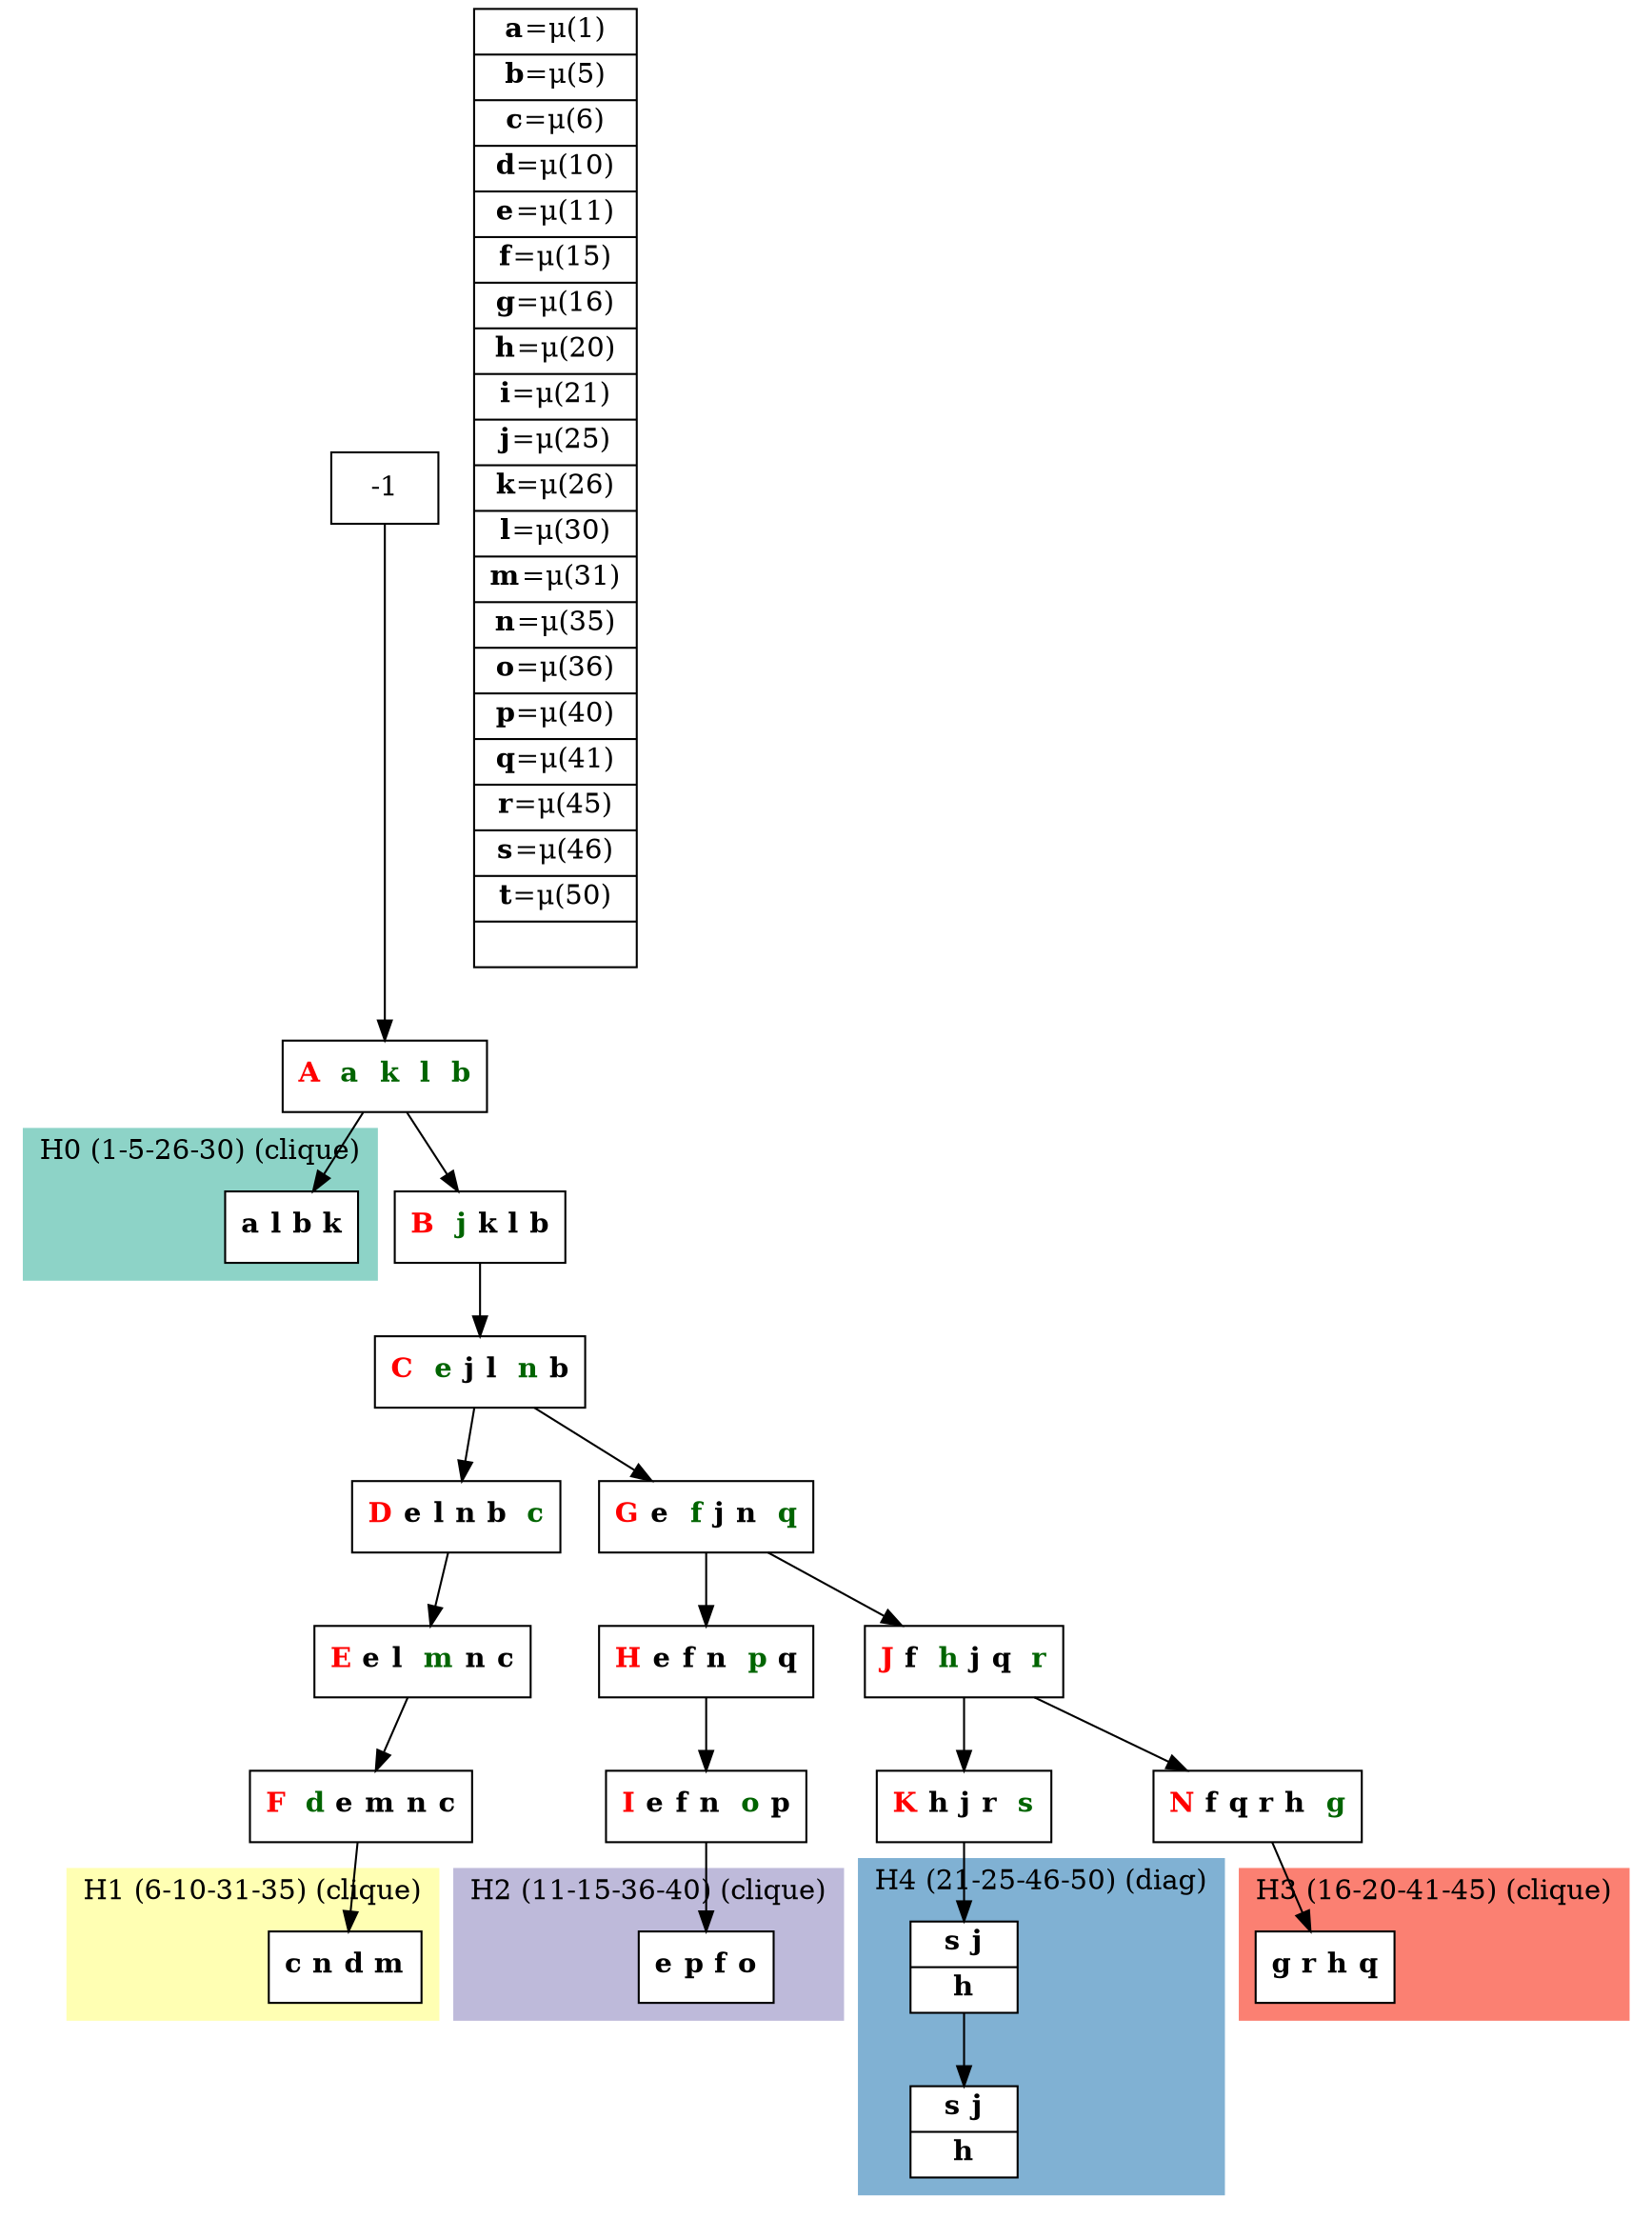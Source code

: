 digraph G {
    node [shape=box];
    subgraph cluster0 {
        node [style=filled,fillcolor=white];
        labeljust="l";
        style=filled;
        color="#8DD3C7";
        H0_0;
        label="H0 (1-5-26-30) (clique)";
    }
    subgraph cluster1 {
        node [style=filled,fillcolor=white];
        labeljust="l";
        style=filled;
        color="#FFFFB3";
        H1_0;
        label="H1 (6-10-31-35) (clique)";
    }
    subgraph cluster2 {
        node [style=filled,fillcolor=white];
        labeljust="l";
        style=filled;
        color="#BEBADA";
        H2_0;
        label="H2 (11-15-36-40) (clique)";
    }
    subgraph cluster3 {
        node [style=filled,fillcolor=white];
        labeljust="l";
        style=filled;
        color="#FB8072";
        H3_0;
        label="H3 (16-20-41-45) (clique)";
    }
    subgraph cluster4 {
        node [style=filled,fillcolor=white];
        labeljust="l";
        style=filled;
        color="#80B1D3";
        H4_7 -> H4_0;
        label="H4 (21-25-46-50) (diag)";
    }
     1 [shape=record,label= <{  <FONT COLOR="RED"><b>A</b></FONT>  <FONT COLOR="DARKGREEN"><b>a</b></FONT>  <FONT COLOR="DARKGREEN"><b>k</b></FONT>  <FONT COLOR="DARKGREEN"><b>l</b></FONT>  <FONT COLOR="DARKGREEN"><b>b</b></FONT>}> ];
     -1  ->  1;
     H0_0 [shape=record,label= <{ <b>a</b> <b>l</b> <b>b</b> <b>k</b>}> ];
     1  ->  H0_0;
     37 [shape=record,label= <{  <FONT COLOR="RED"><b>B</b></FONT>  <FONT COLOR="DARKGREEN"><b>j</b></FONT> <b>k</b> <b>l</b> <b>b</b>}> ];
     1  ->  37;
     18 [shape=record,label= <{  <FONT COLOR="RED"><b>C</b></FONT>  <FONT COLOR="DARKGREEN"><b>e</b></FONT> <b>j</b> <b>l</b>  <FONT COLOR="DARKGREEN"><b>n</b></FONT> <b>b</b>}> ];
     37  ->  18;
     9 [shape=record,label= <{  <FONT COLOR="RED"><b>D</b></FONT> <b>e</b> <b>l</b> <b>n</b> <b>b</b>  <FONT COLOR="DARKGREEN"><b>c</b></FONT>}> ];
     18  ->  9;
     10 [shape=record,label= <{  <FONT COLOR="RED"><b>E</b></FONT> <b>e</b> <b>l</b>  <FONT COLOR="DARKGREEN"><b>m</b></FONT> <b>n</b> <b>c</b>}> ];
     9  ->  10;
     11 [shape=record,label= <{  <FONT COLOR="RED"><b>F</b></FONT>  <FONT COLOR="DARKGREEN"><b>d</b></FONT> <b>e</b> <b>m</b> <b>n</b> <b>c</b>}> ];
     10  ->  11;
     H1_0 [shape=record,label= <{ <b>c</b> <b>n</b> <b>d</b> <b>m</b>}> ];
     11  ->  H1_0;
     19 [shape=record,label= <{  <FONT COLOR="RED"><b>G</b></FONT> <b>e</b>  <FONT COLOR="DARKGREEN"><b>f</b></FONT> <b>j</b> <b>n</b>  <FONT COLOR="DARKGREEN"><b>q</b></FONT>}> ];
     18  ->  19;
     20 [shape=record,label= <{  <FONT COLOR="RED"><b>H</b></FONT> <b>e</b> <b>f</b> <b>n</b>  <FONT COLOR="DARKGREEN"><b>p</b></FONT> <b>q</b>}> ];
     19  ->  20;
     21 [shape=record,label= <{  <FONT COLOR="RED"><b>I</b></FONT> <b>e</b> <b>f</b> <b>n</b>  <FONT COLOR="DARKGREEN"><b>o</b></FONT> <b>p</b>}> ];
     20  ->  21;
     H2_0 [shape=record,label= <{ <b>e</b> <b>p</b> <b>f</b> <b>o</b>}> ];
     21  ->  H2_0;
     28 [shape=record,label= <{  <FONT COLOR="RED"><b>J</b></FONT> <b>f</b>  <FONT COLOR="DARKGREEN"><b>h</b></FONT> <b>j</b> <b>q</b>  <FONT COLOR="DARKGREEN"><b>r</b></FONT>}> ];
     19  ->  28;
     36 [shape=record,label= <{  <FONT COLOR="RED"><b>K</b></FONT> <b>h</b> <b>j</b> <b>r</b>  <FONT COLOR="DARKGREEN"><b>s</b></FONT>}> ];
     28  ->  36;
     H4_7 [shape=record,label= <{ <b>s</b> <b>j</b>|  <b>h</b>}> ];
     36  ->  H4_7;
     H4_0 [shape=record,label= <{ <b>s</b> <b>j</b>|  <b>h</b>}> ];
     30 [shape=record,label= <{  <FONT COLOR="RED"><b>N</b></FONT> <b>f</b> <b>q</b> <b>r</b> <b>h</b>  <FONT COLOR="DARKGREEN"><b>g</b></FONT>}> ];
     28  ->  30;
     H3_0 [shape=record,label= <{ <b>g</b> <b>r</b> <b>h</b> <b>q</b>}> ];
     30  ->  H3_0;
    labels [shape=record,label= <{<b>a</b>=&#956;(1) | <b>b</b>=&#956;(5) | <b>c</b>=&#956;(6) | <b>d</b>=&#956;(10) | <b>e</b>=&#956;(11) | <b>f</b>=&#956;(15) | <b>g</b>=&#956;(16) | <b>h</b>=&#956;(20) | <b>i</b>=&#956;(21) | <b>j</b>=&#956;(25) | <b>k</b>=&#956;(26) | <b>l</b>=&#956;(30) | <b>m</b>=&#956;(31) | <b>n</b>=&#956;(35) | <b>o</b>=&#956;(36) | <b>p</b>=&#956;(40) | <b>q</b>=&#956;(41) | <b>r</b>=&#956;(45) | <b>s</b>=&#956;(46) | <b>t</b>=&#956;(50) | }> ];
}
